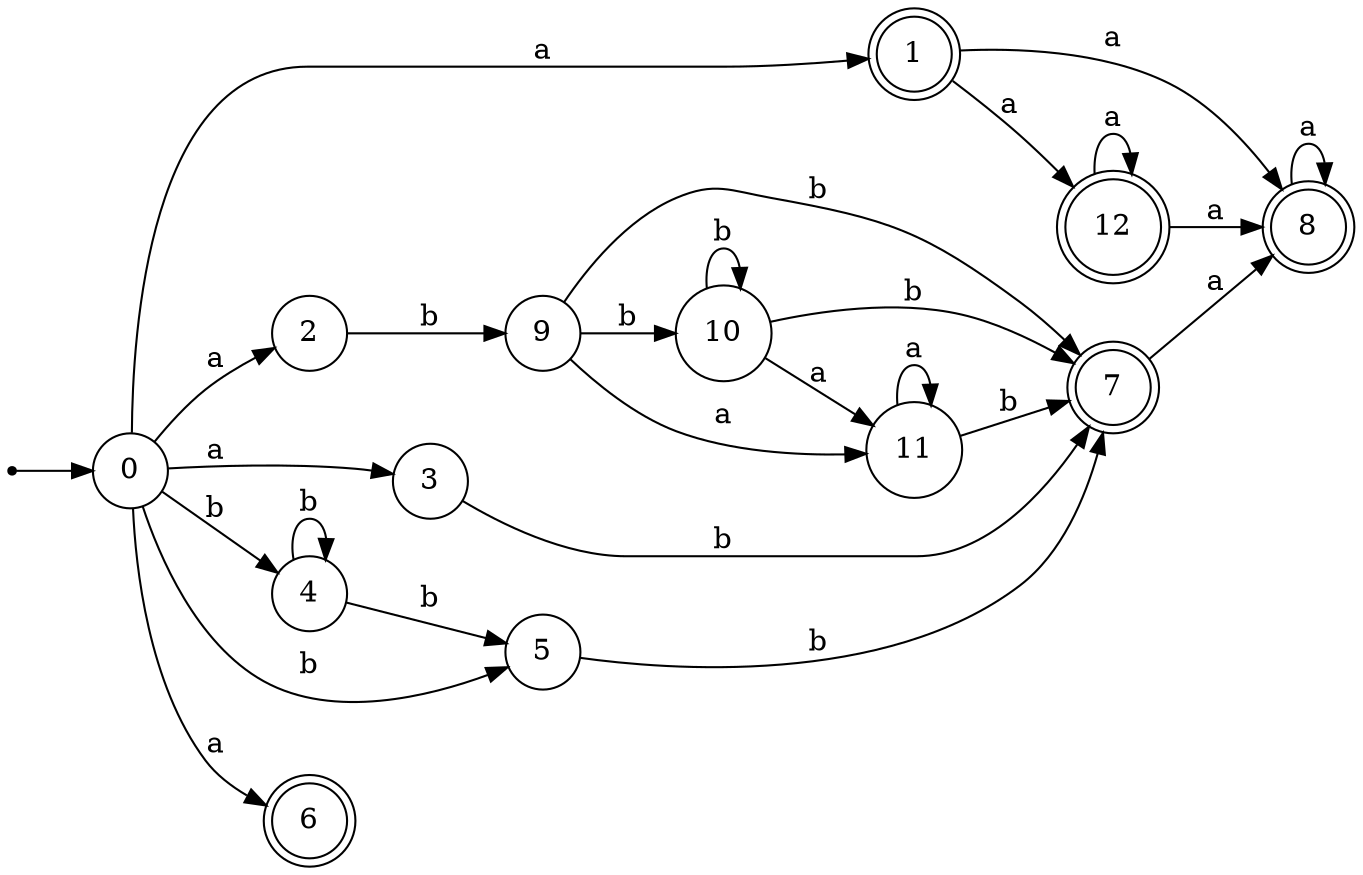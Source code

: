 digraph finite_state_machine {
rankdir=LR;
size="20,20";
node [shape = point]; "dummy0"
node [shape = circle]; "0";
"dummy0" -> "0";
node [shape = doublecircle]; "1";node [shape = circle]; "2";
node [shape = circle]; "3";
node [shape = circle]; "4";
node [shape = circle]; "5";
node [shape = doublecircle]; "6";node [shape = doublecircle]; "7";node [shape = doublecircle]; "8";node [shape = circle]; "9";
node [shape = circle]; "10";
node [shape = circle]; "11";
node [shape = doublecircle]; "12";"0" -> "1" [label = "a"];
 "0" -> "2" [label = "a"];
 "0" -> "3" [label = "a"];
 "0" -> "6" [label = "a"];
 "0" -> "4" [label = "b"];
 "0" -> "5" [label = "b"];
 "5" -> "7" [label = "b"];
 "7" -> "8" [label = "a"];
 "8" -> "8" [label = "a"];
 "4" -> "4" [label = "b"];
 "4" -> "5" [label = "b"];
 "3" -> "7" [label = "b"];
 "2" -> "9" [label = "b"];
 "9" -> "10" [label = "b"];
 "9" -> "7" [label = "b"];
 "9" -> "11" [label = "a"];
 "11" -> "11" [label = "a"];
 "11" -> "7" [label = "b"];
 "10" -> "10" [label = "b"];
 "10" -> "7" [label = "b"];
 "10" -> "11" [label = "a"];
 "1" -> "8" [label = "a"];
 "1" -> "12" [label = "a"];
 "12" -> "8" [label = "a"];
 "12" -> "12" [label = "a"];
 }
